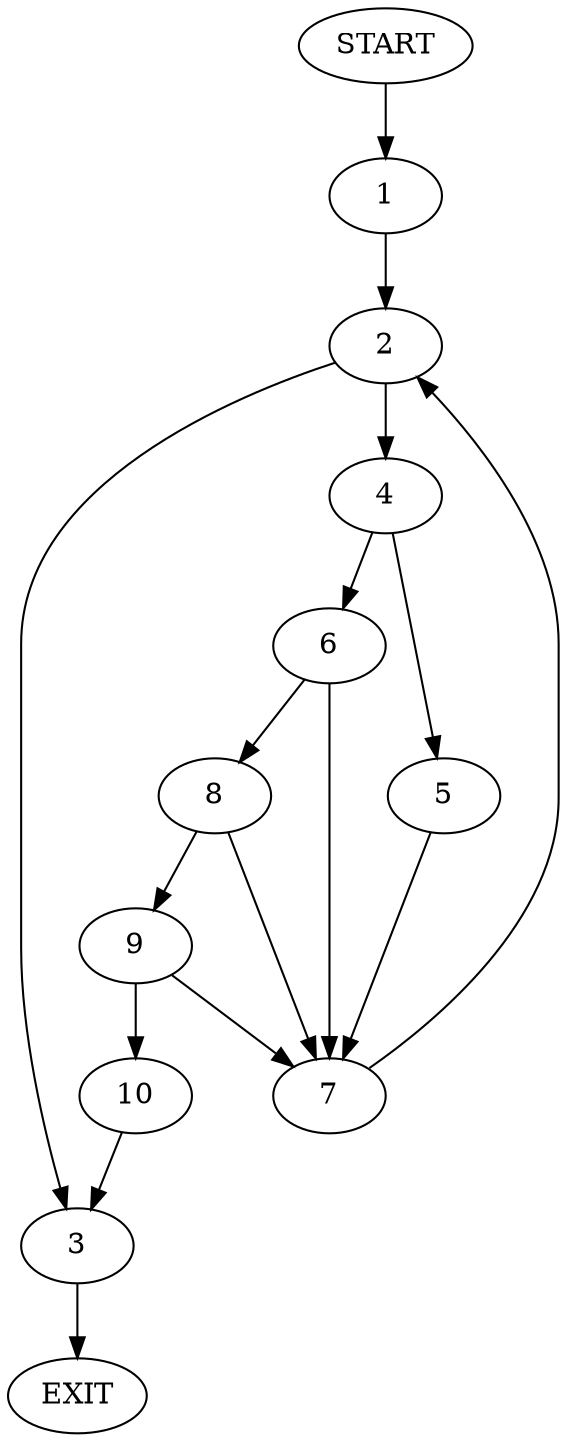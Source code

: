 digraph {
0 [label="START"]
11 [label="EXIT"]
0 -> 1
1 -> 2
2 -> 3
2 -> 4
3 -> 11
4 -> 5
4 -> 6
5 -> 7
6 -> 8
6 -> 7
7 -> 2
8 -> 7
8 -> 9
9 -> 7
9 -> 10
10 -> 3
}
